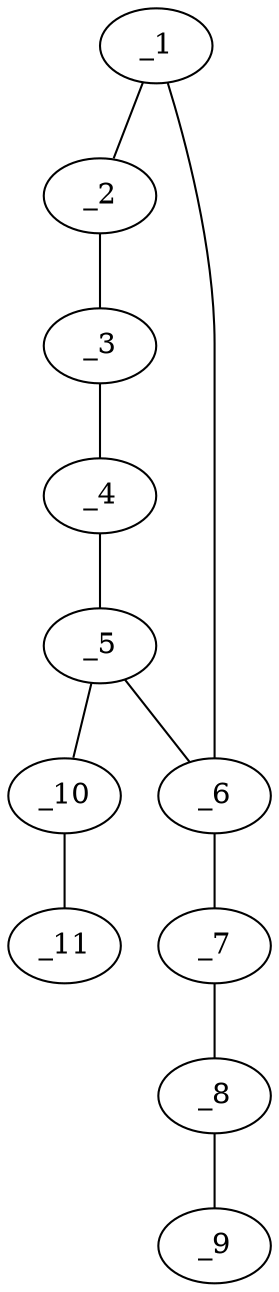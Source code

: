 graph molid635960 {
	_1	 [charge=0,
		chem=1,
		symbol="C  ",
		x="5.4641",
		y="-0.75"];
	_2	 [charge=0,
		chem=1,
		symbol="C  ",
		x="5.4641",
		y="-1.75"];
	_1 -- _2	 [valence=1];
	_6	 [charge=0,
		chem=1,
		symbol="C  ",
		x="4.5981",
		y="-0.25"];
	_1 -- _6	 [valence=2];
	_3	 [charge=0,
		chem=1,
		symbol="C  ",
		x="4.5981",
		y="-2.25"];
	_2 -- _3	 [valence=2];
	_4	 [charge=0,
		chem=1,
		symbol="C  ",
		x="3.732",
		y="-1.75"];
	_3 -- _4	 [valence=1];
	_5	 [charge=0,
		chem=1,
		symbol="C  ",
		x="3.732",
		y="-0.75"];
	_4 -- _5	 [valence=2];
	_5 -- _6	 [valence=1];
	_10	 [charge=0,
		chem=1,
		symbol="C  ",
		x="2.866",
		y="-0.25"];
	_5 -- _10	 [valence=1];
	_7	 [charge=0,
		chem=1,
		symbol="C  ",
		x="4.5981",
		y="0.75"];
	_6 -- _7	 [valence=1];
	_8	 [charge=0,
		chem=4,
		symbol="N  ",
		x="5.4641",
		y="1.25"];
	_7 -- _8	 [valence=2];
	_9	 [charge=0,
		chem=2,
		symbol="O  ",
		x="5.4641",
		y="2.25"];
	_8 -- _9	 [valence=1];
	_11	 [charge=0,
		chem=4,
		symbol="N  ",
		x=2,
		y="0.25"];
	_10 -- _11	 [valence=3];
}

